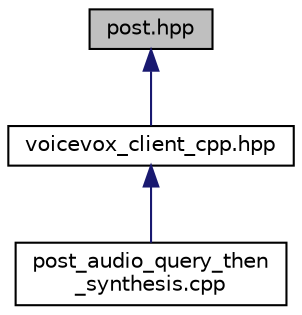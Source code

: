 digraph "post.hpp"
{
 // LATEX_PDF_SIZE
  edge [fontname="Helvetica",fontsize="10",labelfontname="Helvetica",labelfontsize="10"];
  node [fontname="Helvetica",fontsize="10",shape=record];
  Node1 [label="post.hpp",height=0.2,width=0.4,color="black", fillcolor="grey75", style="filled", fontcolor="black",tooltip=" "];
  Node1 -> Node2 [dir="back",color="midnightblue",fontsize="10",style="solid",fontname="Helvetica"];
  Node2 [label="voicevox_client_cpp.hpp",height=0.2,width=0.4,color="black", fillcolor="white", style="filled",URL="$voicevox__client__cpp_8hpp.html",tooltip=" "];
  Node2 -> Node3 [dir="back",color="midnightblue",fontsize="10",style="solid",fontname="Helvetica"];
  Node3 [label="post_audio_query_then\l_synthesis.cpp",height=0.2,width=0.4,color="black", fillcolor="white", style="filled",URL="$post__audio__query__then__synthesis_8cpp.html",tooltip=" "];
}
